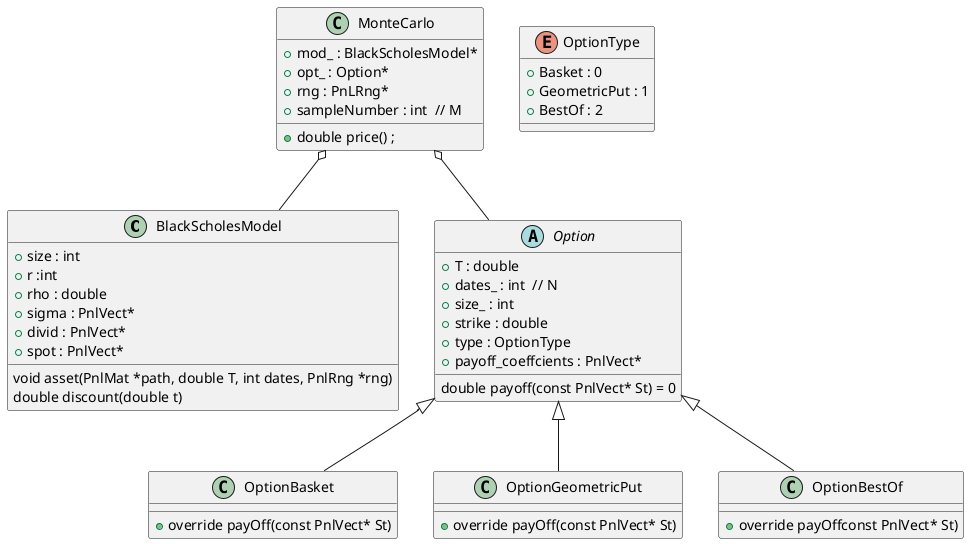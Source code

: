 @startuml conception

class BlackScholesModel {
    + size : int 
    + r :int
    + rho : double  
    + sigma : PnlVect*
    + divid : PnlVect*
    + spot : PnlVect* 

    void asset(PnlMat *path, double T, int dates, PnlRng *rng)
    double discount(double t)

}


class MonteCarlo {
    + mod_ : BlackScholesModel*
    + opt_ : Option* 
    + rng : PnLRng* 
    + sampleNumber : int  // M

    + double price() ;
}

abstract class Option {
    + T : double
    + dates_ : int  // N 
    + size_ : int 
    + strike : double 
    + type : OptionType
    + payoff_coeffcients : PnlVect*

    double payoff(const PnlVect* St) = 0 
}

Enum OptionType {
    + Basket : 0 
    + GeometricPut : 1 
    + BestOf : 2
}

class OptionBasket {
    + override payOff(const PnlVect* St)
}

class OptionGeometricPut {
    + override payOff(const PnlVect* St)
}

class OptionBestOf {
    + override payOffconst PnlVect* St)
}

Option <|-- OptionBasket 
Option <|-- OptionGeometricPut 
Option <|-- OptionBestOf 

MonteCarlo o-- Option
MonteCarlo o-- BlackScholesModel


@enduml